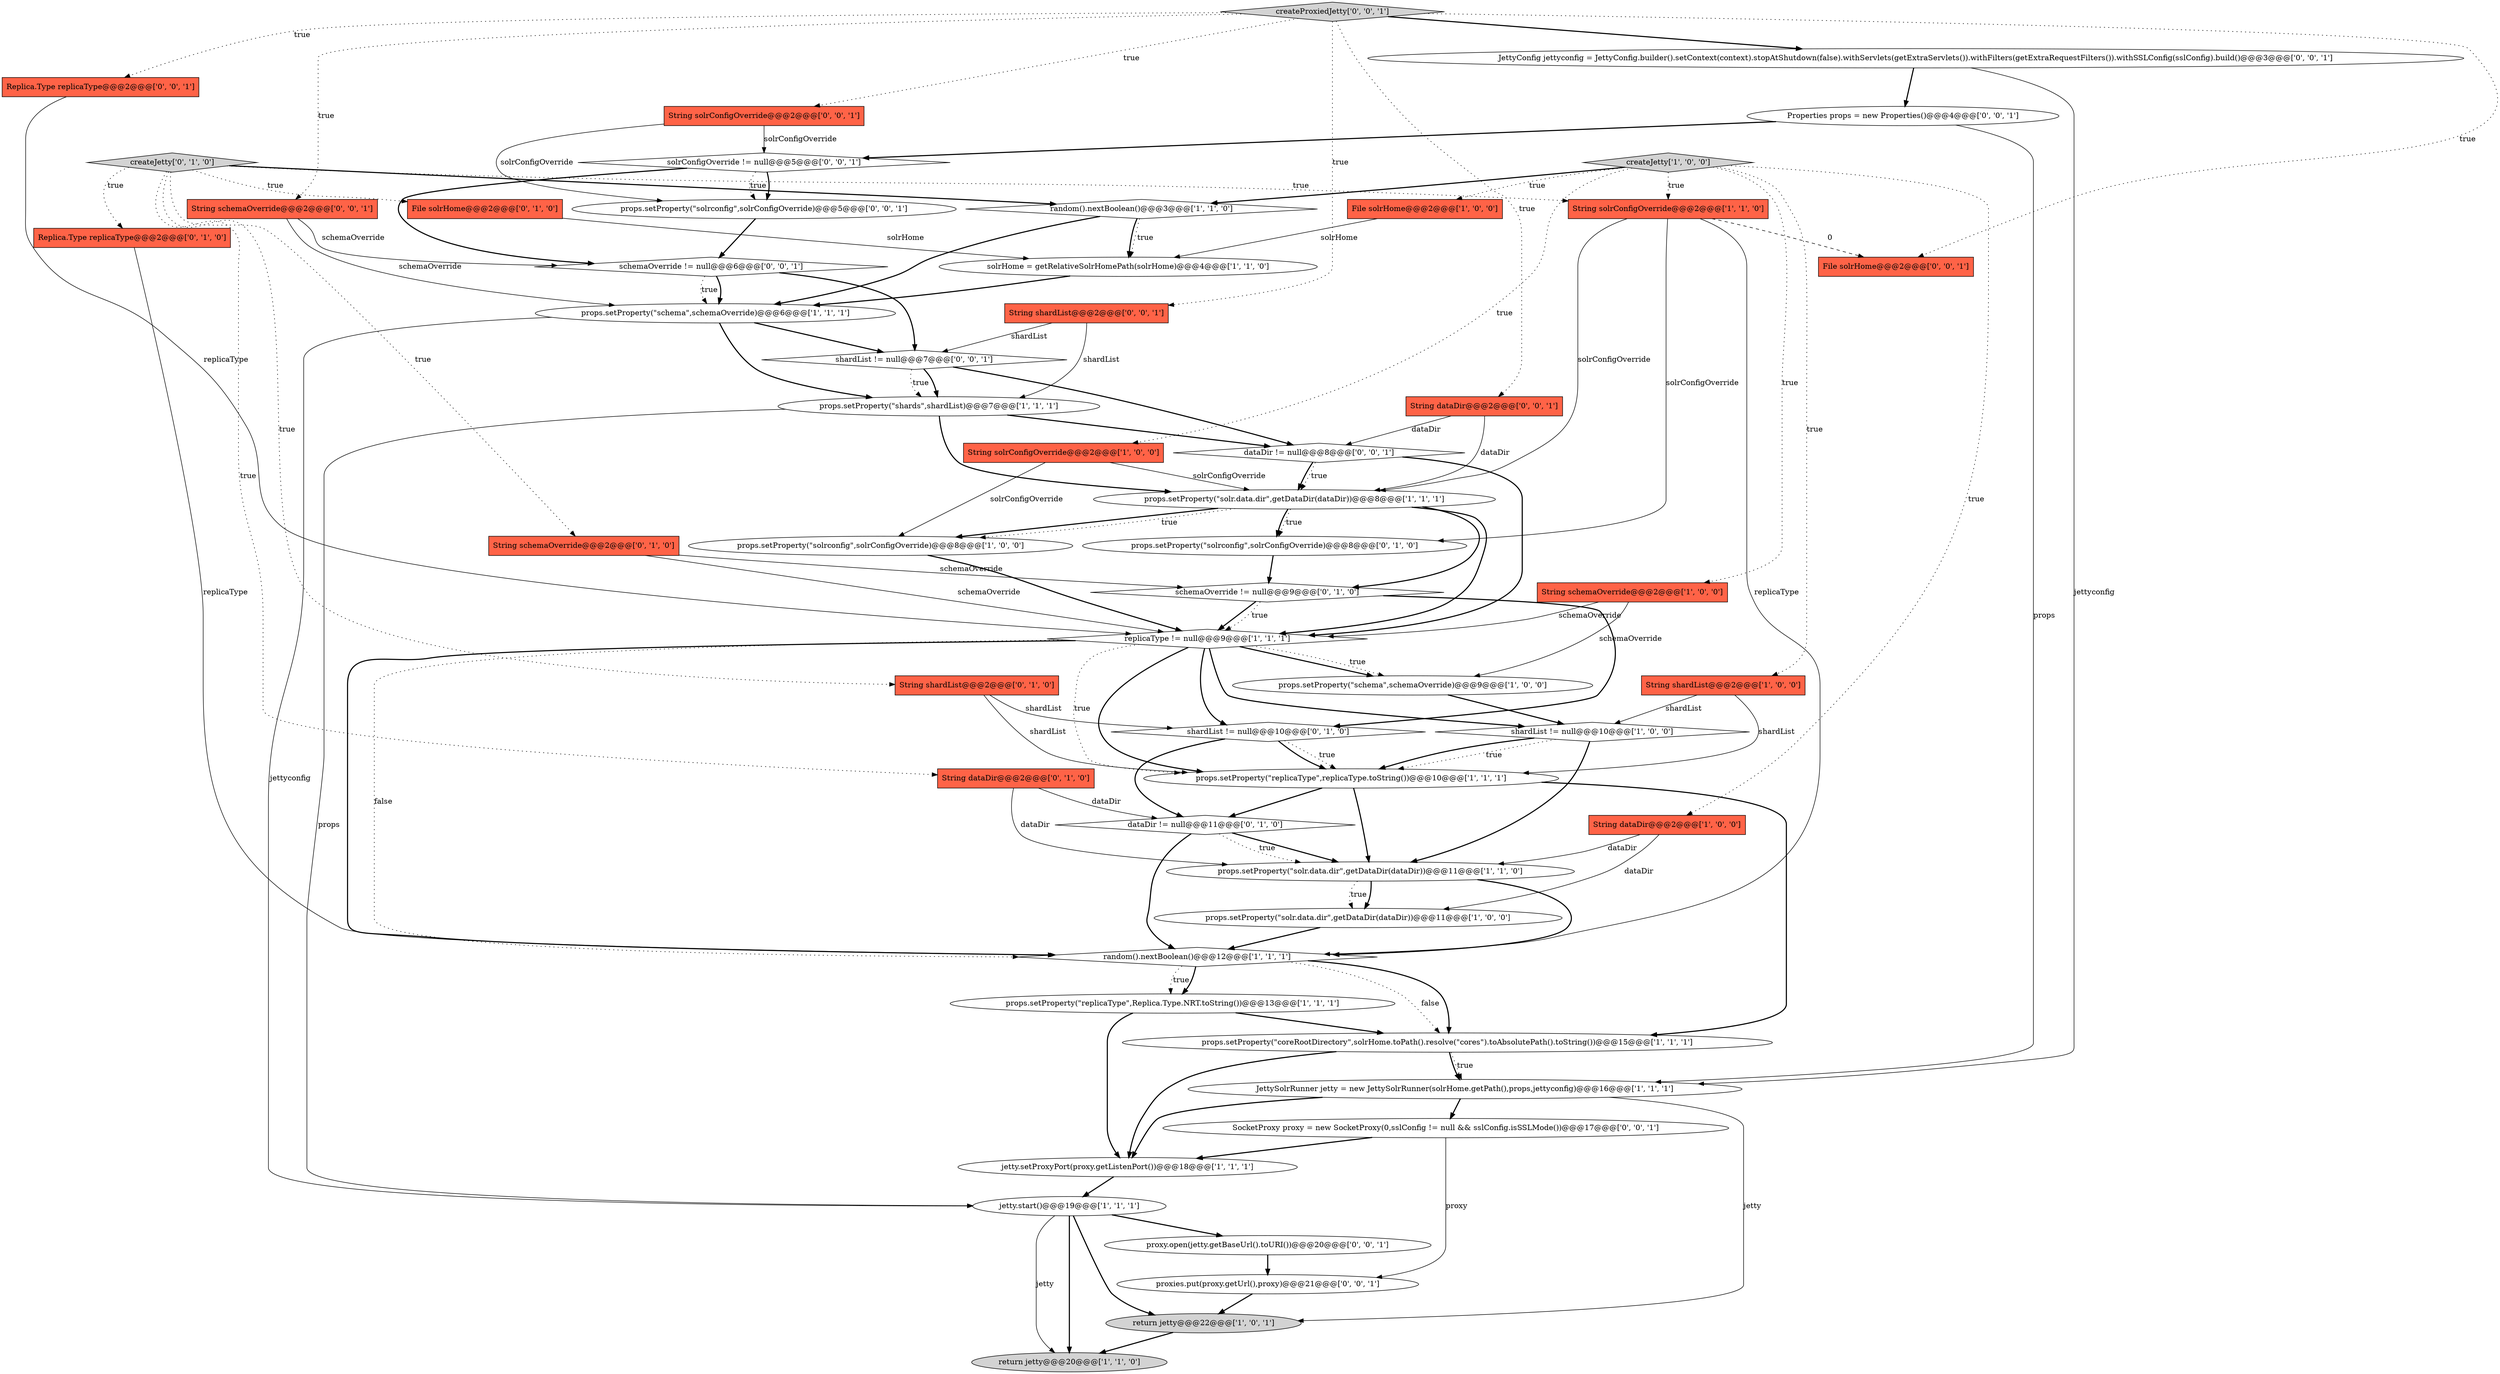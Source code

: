digraph {
22 [style = filled, label = "props.setProperty(\"solr.data.dir\",getDataDir(dataDir))@@@11@@@['1', '1', '0']", fillcolor = white, shape = ellipse image = "AAA0AAABBB1BBB"];
19 [style = filled, label = "props.setProperty(\"solr.data.dir\",getDataDir(dataDir))@@@11@@@['1', '0', '0']", fillcolor = white, shape = ellipse image = "AAA0AAABBB1BBB"];
25 [style = filled, label = "jetty.start()@@@19@@@['1', '1', '1']", fillcolor = white, shape = ellipse image = "AAA0AAABBB1BBB"];
39 [style = filled, label = "createProxiedJetty['0', '0', '1']", fillcolor = lightgray, shape = diamond image = "AAA0AAABBB3BBB"];
40 [style = filled, label = "JettyConfig jettyconfig = JettyConfig.builder().setContext(context).stopAtShutdown(false).withServlets(getExtraServlets()).withFilters(getExtraRequestFilters()).withSSLConfig(sslConfig).build()@@@3@@@['0', '0', '1']", fillcolor = white, shape = ellipse image = "AAA0AAABBB3BBB"];
45 [style = filled, label = "props.setProperty(\"solrconfig\",solrConfigOverride)@@@5@@@['0', '0', '1']", fillcolor = white, shape = ellipse image = "AAA0AAABBB3BBB"];
28 [style = filled, label = "schemaOverride != null@@@9@@@['0', '1', '0']", fillcolor = white, shape = diamond image = "AAA0AAABBB2BBB"];
1 [style = filled, label = "return jetty@@@22@@@['1', '0', '1']", fillcolor = lightgray, shape = ellipse image = "AAA0AAABBB1BBB"];
17 [style = filled, label = "props.setProperty(\"solr.data.dir\",getDataDir(dataDir))@@@8@@@['1', '1', '1']", fillcolor = white, shape = ellipse image = "AAA0AAABBB1BBB"];
26 [style = filled, label = "String solrConfigOverride@@@2@@@['1', '1', '0']", fillcolor = tomato, shape = box image = "AAA0AAABBB1BBB"];
44 [style = filled, label = "String shardList@@@2@@@['0', '0', '1']", fillcolor = tomato, shape = box image = "AAA0AAABBB3BBB"];
23 [style = filled, label = "String solrConfigOverride@@@2@@@['1', '0', '0']", fillcolor = tomato, shape = box image = "AAA0AAABBB1BBB"];
35 [style = filled, label = "Replica.Type replicaType@@@2@@@['0', '1', '0']", fillcolor = tomato, shape = box image = "AAA0AAABBB2BBB"];
46 [style = filled, label = "String solrConfigOverride@@@2@@@['0', '0', '1']", fillcolor = tomato, shape = box image = "AAA0AAABBB3BBB"];
13 [style = filled, label = "props.setProperty(\"solrconfig\",solrConfigOverride)@@@8@@@['1', '0', '0']", fillcolor = white, shape = ellipse image = "AAA0AAABBB1BBB"];
50 [style = filled, label = "Properties props = new Properties()@@@4@@@['0', '0', '1']", fillcolor = white, shape = ellipse image = "AAA0AAABBB3BBB"];
33 [style = filled, label = "createJetty['0', '1', '0']", fillcolor = lightgray, shape = diamond image = "AAA0AAABBB2BBB"];
0 [style = filled, label = "return jetty@@@20@@@['1', '1', '0']", fillcolor = lightgray, shape = ellipse image = "AAA0AAABBB1BBB"];
24 [style = filled, label = "props.setProperty(\"coreRootDirectory\",solrHome.toPath().resolve(\"cores\").toAbsolutePath().toString())@@@15@@@['1', '1', '1']", fillcolor = white, shape = ellipse image = "AAA0AAABBB1BBB"];
29 [style = filled, label = "String shardList@@@2@@@['0', '1', '0']", fillcolor = tomato, shape = box image = "AAA0AAABBB2BBB"];
49 [style = filled, label = "String dataDir@@@2@@@['0', '0', '1']", fillcolor = tomato, shape = box image = "AAA0AAABBB3BBB"];
37 [style = filled, label = "dataDir != null@@@8@@@['0', '0', '1']", fillcolor = white, shape = diamond image = "AAA0AAABBB3BBB"];
38 [style = filled, label = "Replica.Type replicaType@@@2@@@['0', '0', '1']", fillcolor = tomato, shape = box image = "AAA0AAABBB3BBB"];
52 [style = filled, label = "schemaOverride != null@@@6@@@['0', '0', '1']", fillcolor = white, shape = diamond image = "AAA0AAABBB3BBB"];
16 [style = filled, label = "replicaType != null@@@9@@@['1', '1', '1']", fillcolor = white, shape = diamond image = "AAA0AAABBB1BBB"];
9 [style = filled, label = "String shardList@@@2@@@['1', '0', '0']", fillcolor = tomato, shape = box image = "AAA0AAABBB1BBB"];
4 [style = filled, label = "createJetty['1', '0', '0']", fillcolor = lightgray, shape = diamond image = "AAA0AAABBB1BBB"];
8 [style = filled, label = "random().nextBoolean()@@@3@@@['1', '1', '0']", fillcolor = white, shape = diamond image = "AAA0AAABBB1BBB"];
27 [style = filled, label = "String dataDir@@@2@@@['0', '1', '0']", fillcolor = tomato, shape = box image = "AAA0AAABBB2BBB"];
21 [style = filled, label = "String dataDir@@@2@@@['1', '0', '0']", fillcolor = tomato, shape = box image = "AAA0AAABBB1BBB"];
3 [style = filled, label = "String schemaOverride@@@2@@@['1', '0', '0']", fillcolor = tomato, shape = box image = "AAA0AAABBB1BBB"];
47 [style = filled, label = "SocketProxy proxy = new SocketProxy(0,sslConfig != null && sslConfig.isSSLMode())@@@17@@@['0', '0', '1']", fillcolor = white, shape = ellipse image = "AAA0AAABBB3BBB"];
5 [style = filled, label = "File solrHome@@@2@@@['1', '0', '0']", fillcolor = tomato, shape = box image = "AAA0AAABBB1BBB"];
36 [style = filled, label = "props.setProperty(\"solrconfig\",solrConfigOverride)@@@8@@@['0', '1', '0']", fillcolor = white, shape = ellipse image = "AAA0AAABBB2BBB"];
30 [style = filled, label = "shardList != null@@@10@@@['0', '1', '0']", fillcolor = white, shape = diamond image = "AAA0AAABBB2BBB"];
10 [style = filled, label = "props.setProperty(\"schema\",schemaOverride)@@@6@@@['1', '1', '1']", fillcolor = white, shape = ellipse image = "AAA0AAABBB1BBB"];
7 [style = filled, label = "props.setProperty(\"schema\",schemaOverride)@@@9@@@['1', '0', '0']", fillcolor = white, shape = ellipse image = "AAA0AAABBB1BBB"];
51 [style = filled, label = "proxy.open(jetty.getBaseUrl().toURI())@@@20@@@['0', '0', '1']", fillcolor = white, shape = ellipse image = "AAA0AAABBB3BBB"];
2 [style = filled, label = "shardList != null@@@10@@@['1', '0', '0']", fillcolor = white, shape = diamond image = "AAA0AAABBB1BBB"];
53 [style = filled, label = "File solrHome@@@2@@@['0', '0', '1']", fillcolor = tomato, shape = box image = "AAA0AAABBB3BBB"];
31 [style = filled, label = "File solrHome@@@2@@@['0', '1', '0']", fillcolor = tomato, shape = box image = "AAA0AAABBB2BBB"];
14 [style = filled, label = "props.setProperty(\"replicaType\",Replica.Type.NRT.toString())@@@13@@@['1', '1', '1']", fillcolor = white, shape = ellipse image = "AAA0AAABBB1BBB"];
41 [style = filled, label = "shardList != null@@@7@@@['0', '0', '1']", fillcolor = white, shape = diamond image = "AAA0AAABBB3BBB"];
6 [style = filled, label = "props.setProperty(\"replicaType\",replicaType.toString())@@@10@@@['1', '1', '1']", fillcolor = white, shape = ellipse image = "AAA0AAABBB1BBB"];
43 [style = filled, label = "String schemaOverride@@@2@@@['0', '0', '1']", fillcolor = tomato, shape = box image = "AAA0AAABBB3BBB"];
20 [style = filled, label = "jetty.setProxyPort(proxy.getListenPort())@@@18@@@['1', '1', '1']", fillcolor = white, shape = ellipse image = "AAA0AAABBB1BBB"];
32 [style = filled, label = "String schemaOverride@@@2@@@['0', '1', '0']", fillcolor = tomato, shape = box image = "AAA0AAABBB2BBB"];
34 [style = filled, label = "dataDir != null@@@11@@@['0', '1', '0']", fillcolor = white, shape = diamond image = "AAA0AAABBB2BBB"];
48 [style = filled, label = "proxies.put(proxy.getUrl(),proxy)@@@21@@@['0', '0', '1']", fillcolor = white, shape = ellipse image = "AAA0AAABBB3BBB"];
18 [style = filled, label = "props.setProperty(\"shards\",shardList)@@@7@@@['1', '1', '1']", fillcolor = white, shape = ellipse image = "AAA0AAABBB1BBB"];
15 [style = filled, label = "JettySolrRunner jetty = new JettySolrRunner(solrHome.getPath(),props,jettyconfig)@@@16@@@['1', '1', '1']", fillcolor = white, shape = ellipse image = "AAA0AAABBB1BBB"];
42 [style = filled, label = "solrConfigOverride != null@@@5@@@['0', '0', '1']", fillcolor = white, shape = diamond image = "AAA0AAABBB3BBB"];
11 [style = filled, label = "random().nextBoolean()@@@12@@@['1', '1', '1']", fillcolor = white, shape = diamond image = "AAA0AAABBB1BBB"];
12 [style = filled, label = "solrHome = getRelativeSolrHomePath(solrHome)@@@4@@@['1', '1', '0']", fillcolor = white, shape = ellipse image = "AAA0AAABBB1BBB"];
51->48 [style = bold, label=""];
18->25 [style = solid, label="props"];
28->16 [style = bold, label=""];
21->22 [style = solid, label="dataDir"];
39->38 [style = dotted, label="true"];
4->21 [style = dotted, label="true"];
33->32 [style = dotted, label="true"];
39->53 [style = dotted, label="true"];
4->26 [style = dotted, label="true"];
4->8 [style = bold, label=""];
14->24 [style = bold, label=""];
11->24 [style = dotted, label="false"];
6->22 [style = bold, label=""];
49->17 [style = solid, label="dataDir"];
33->31 [style = dotted, label="true"];
26->36 [style = solid, label="solrConfigOverride"];
25->1 [style = bold, label=""];
16->6 [style = dotted, label="true"];
10->18 [style = bold, label=""];
20->25 [style = bold, label=""];
40->15 [style = solid, label="jettyconfig"];
12->10 [style = bold, label=""];
9->2 [style = solid, label="shardList"];
37->17 [style = bold, label=""];
39->49 [style = dotted, label="true"];
17->13 [style = bold, label=""];
29->30 [style = solid, label="shardList"];
52->10 [style = bold, label=""];
36->28 [style = bold, label=""];
39->43 [style = dotted, label="true"];
16->6 [style = bold, label=""];
26->53 [style = dashed, label="0"];
33->26 [style = dotted, label="true"];
4->5 [style = dotted, label="true"];
4->9 [style = dotted, label="true"];
16->7 [style = bold, label=""];
47->20 [style = bold, label=""];
5->12 [style = solid, label="solrHome"];
17->36 [style = dotted, label="true"];
17->16 [style = bold, label=""];
37->16 [style = bold, label=""];
28->30 [style = bold, label=""];
40->50 [style = bold, label=""];
27->22 [style = solid, label="dataDir"];
46->45 [style = solid, label="solrConfigOverride"];
39->44 [style = dotted, label="true"];
17->13 [style = dotted, label="true"];
23->17 [style = solid, label="solrConfigOverride"];
15->47 [style = bold, label=""];
43->10 [style = solid, label="schemaOverride"];
48->1 [style = bold, label=""];
16->2 [style = bold, label=""];
42->52 [style = bold, label=""];
19->11 [style = bold, label=""];
11->14 [style = dotted, label="true"];
25->0 [style = solid, label="jetty"];
30->6 [style = bold, label=""];
33->35 [style = dotted, label="true"];
15->20 [style = bold, label=""];
45->52 [style = bold, label=""];
24->15 [style = dotted, label="true"];
34->22 [style = bold, label=""];
16->11 [style = dotted, label="false"];
39->46 [style = dotted, label="true"];
8->10 [style = bold, label=""];
46->42 [style = solid, label="solrConfigOverride"];
1->0 [style = bold, label=""];
7->2 [style = bold, label=""];
33->8 [style = bold, label=""];
27->34 [style = solid, label="dataDir"];
22->19 [style = bold, label=""];
30->34 [style = bold, label=""];
4->3 [style = dotted, label="true"];
41->37 [style = bold, label=""];
24->20 [style = bold, label=""];
47->48 [style = solid, label="proxy"];
26->11 [style = solid, label="replicaType"];
26->17 [style = solid, label="solrConfigOverride"];
15->1 [style = solid, label="jetty"];
6->24 [style = bold, label=""];
38->16 [style = solid, label="replicaType"];
16->7 [style = dotted, label="true"];
11->24 [style = bold, label=""];
11->14 [style = bold, label=""];
10->41 [style = bold, label=""];
29->6 [style = solid, label="shardList"];
9->6 [style = solid, label="shardList"];
31->12 [style = solid, label="solrHome"];
17->36 [style = bold, label=""];
13->16 [style = bold, label=""];
30->6 [style = dotted, label="true"];
33->29 [style = dotted, label="true"];
10->25 [style = solid, label="jettyconfig"];
2->6 [style = bold, label=""];
25->0 [style = bold, label=""];
44->18 [style = solid, label="shardList"];
4->23 [style = dotted, label="true"];
16->30 [style = bold, label=""];
50->15 [style = solid, label="props"];
37->17 [style = dotted, label="true"];
52->10 [style = dotted, label="true"];
16->11 [style = bold, label=""];
34->22 [style = dotted, label="true"];
25->51 [style = bold, label=""];
22->11 [style = bold, label=""];
42->45 [style = bold, label=""];
41->18 [style = bold, label=""];
22->19 [style = dotted, label="true"];
8->12 [style = bold, label=""];
42->45 [style = dotted, label="true"];
3->16 [style = solid, label="schemaOverride"];
24->15 [style = bold, label=""];
43->52 [style = solid, label="schemaOverride"];
2->6 [style = dotted, label="true"];
50->42 [style = bold, label=""];
21->19 [style = solid, label="dataDir"];
41->18 [style = dotted, label="true"];
28->16 [style = dotted, label="true"];
32->16 [style = solid, label="schemaOverride"];
44->41 [style = solid, label="shardList"];
49->37 [style = solid, label="dataDir"];
2->22 [style = bold, label=""];
6->34 [style = bold, label=""];
52->41 [style = bold, label=""];
17->28 [style = bold, label=""];
18->37 [style = bold, label=""];
18->17 [style = bold, label=""];
39->40 [style = bold, label=""];
3->7 [style = solid, label="schemaOverride"];
35->11 [style = solid, label="replicaType"];
23->13 [style = solid, label="solrConfigOverride"];
32->28 [style = solid, label="schemaOverride"];
14->20 [style = bold, label=""];
33->27 [style = dotted, label="true"];
8->12 [style = dotted, label="true"];
34->11 [style = bold, label=""];
}
